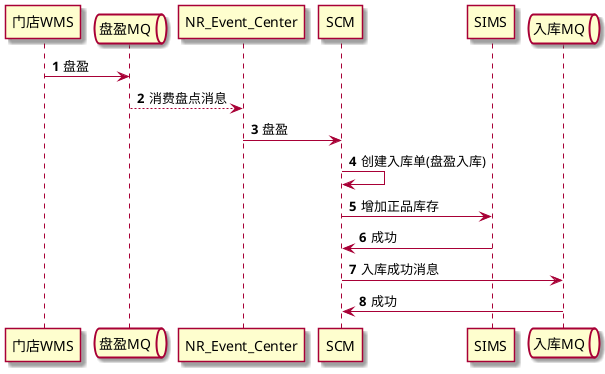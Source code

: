 @startuml
'https://plantuml.com/state-diagram
skin rose
autonumber

participant 门店WMS
queue 盘盈MQ
participant NR_Event_Center
participant SCM
participant SIMS
queue 入库MQ


门店WMS -> 盘盈MQ : 盘盈
盘盈MQ --> NR_Event_Center : 消费盘点消息
NR_Event_Center -> SCM : 盘盈
SCM -> SCM : 创建入库单(盘盈入库)
SCM -> SIMS : 增加正品库存
SCM <- SIMS : 成功

SCM -> 入库MQ : 入库成功消息
入库MQ -> SCM : 成功

@enduml


